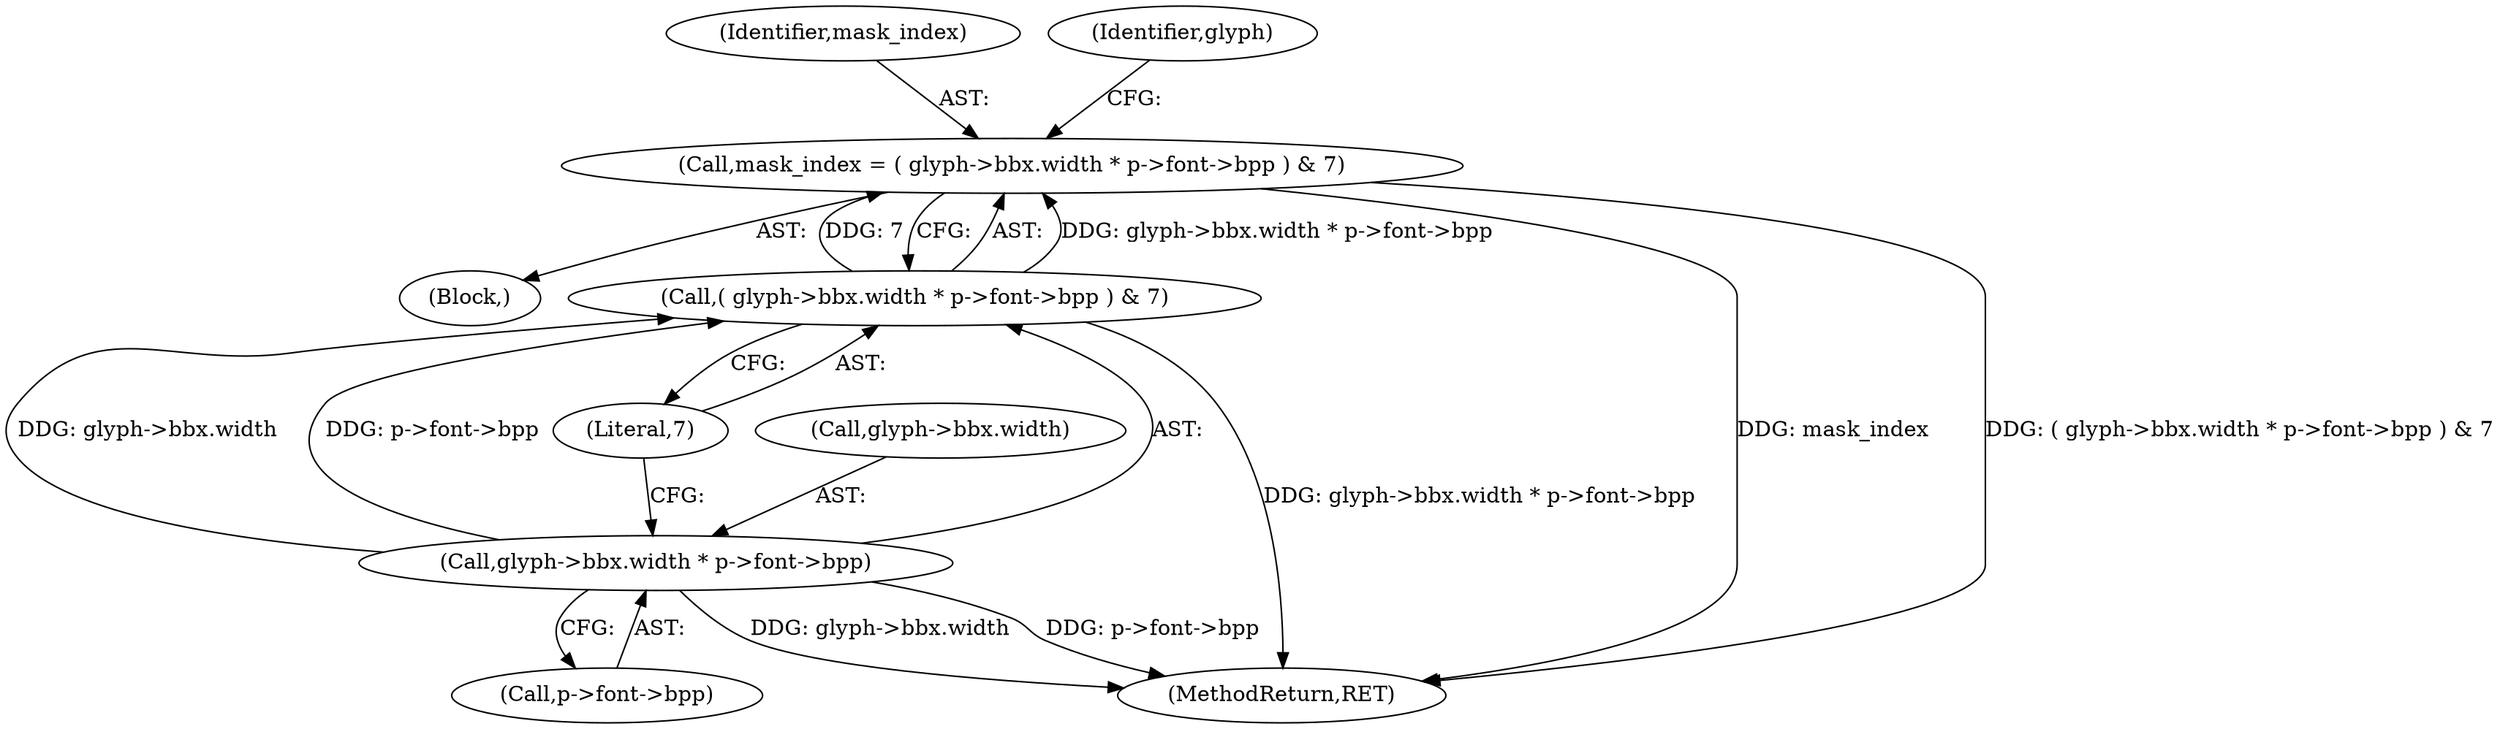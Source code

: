 digraph "0_savannah_07bdb6e289c7954e2a533039dc93c1c136099d2d@integer" {
"1000945" [label="(Call,mask_index = ( glyph->bbx.width * p->font->bpp ) & 7)"];
"1000947" [label="(Call,( glyph->bbx.width * p->font->bpp ) & 7)"];
"1000948" [label="(Call,glyph->bbx.width * p->font->bpp)"];
"1000821" [label="(Block,)"];
"1000954" [label="(Call,p->font->bpp)"];
"1000948" [label="(Call,glyph->bbx.width * p->font->bpp)"];
"1000945" [label="(Call,mask_index = ( glyph->bbx.width * p->font->bpp ) & 7)"];
"1000949" [label="(Call,glyph->bbx.width)"];
"1000959" [label="(Literal,7)"];
"1000946" [label="(Identifier,mask_index)"];
"1001571" [label="(MethodReturn,RET)"];
"1000947" [label="(Call,( glyph->bbx.width * p->font->bpp ) & 7)"];
"1000963" [label="(Identifier,glyph)"];
"1000945" -> "1000821"  [label="AST: "];
"1000945" -> "1000947"  [label="CFG: "];
"1000946" -> "1000945"  [label="AST: "];
"1000947" -> "1000945"  [label="AST: "];
"1000963" -> "1000945"  [label="CFG: "];
"1000945" -> "1001571"  [label="DDG: mask_index"];
"1000945" -> "1001571"  [label="DDG: ( glyph->bbx.width * p->font->bpp ) & 7"];
"1000947" -> "1000945"  [label="DDG: glyph->bbx.width * p->font->bpp"];
"1000947" -> "1000945"  [label="DDG: 7"];
"1000947" -> "1000959"  [label="CFG: "];
"1000948" -> "1000947"  [label="AST: "];
"1000959" -> "1000947"  [label="AST: "];
"1000947" -> "1001571"  [label="DDG: glyph->bbx.width * p->font->bpp"];
"1000948" -> "1000947"  [label="DDG: glyph->bbx.width"];
"1000948" -> "1000947"  [label="DDG: p->font->bpp"];
"1000948" -> "1000954"  [label="CFG: "];
"1000949" -> "1000948"  [label="AST: "];
"1000954" -> "1000948"  [label="AST: "];
"1000959" -> "1000948"  [label="CFG: "];
"1000948" -> "1001571"  [label="DDG: glyph->bbx.width"];
"1000948" -> "1001571"  [label="DDG: p->font->bpp"];
}
